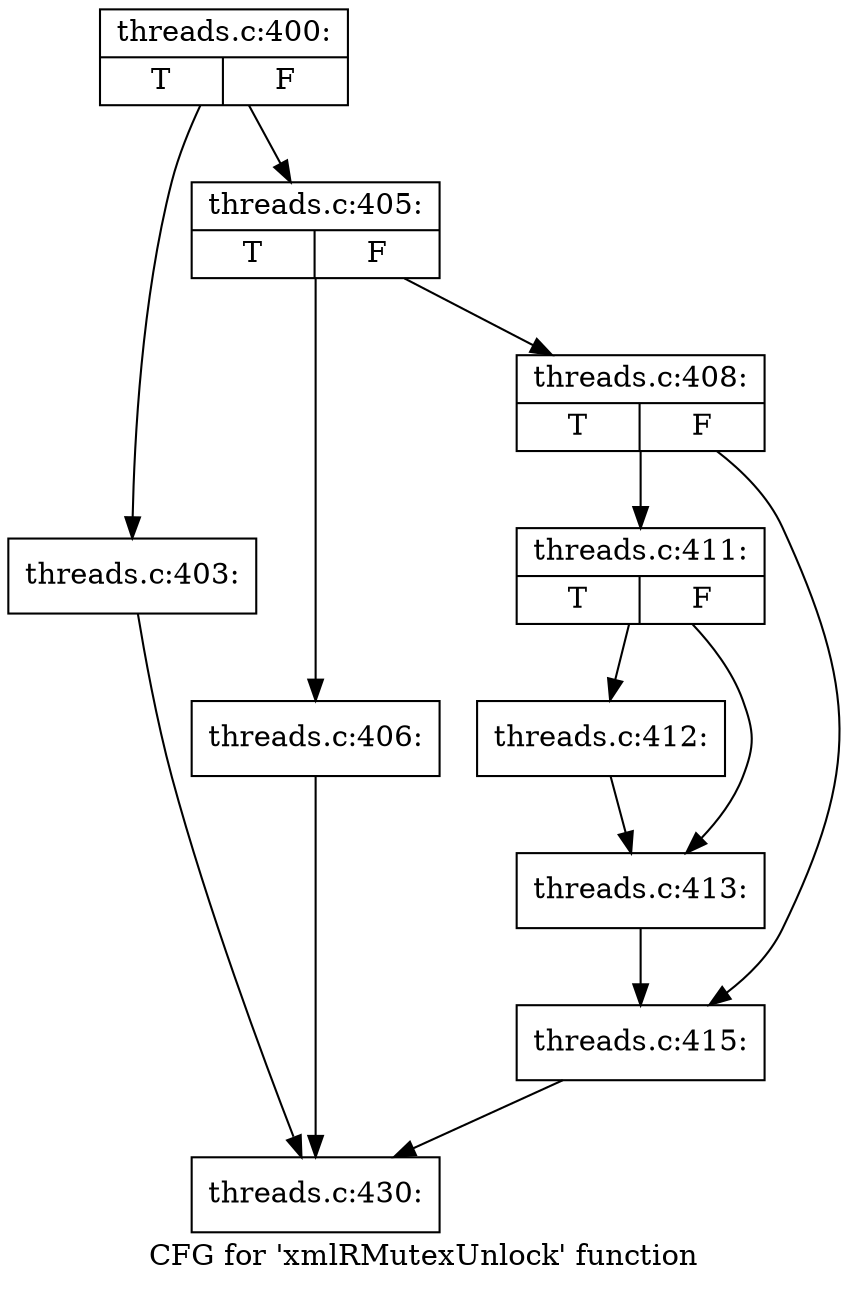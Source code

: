 digraph "CFG for 'xmlRMutexUnlock' function" {
	label="CFG for 'xmlRMutexUnlock' function";

	Node0x471a190 [shape=record,label="{threads.c:400:|{<s0>T|<s1>F}}"];
	Node0x471a190 -> Node0x471f2f0;
	Node0x471a190 -> Node0x471f340;
	Node0x471f2f0 [shape=record,label="{threads.c:403:}"];
	Node0x471f2f0 -> Node0x471f490;
	Node0x471f340 [shape=record,label="{threads.c:405:|{<s0>T|<s1>F}}"];
	Node0x471f340 -> Node0x4719f70;
	Node0x471f340 -> Node0x4719fc0;
	Node0x4719f70 [shape=record,label="{threads.c:406:}"];
	Node0x4719f70 -> Node0x471f490;
	Node0x4719fc0 [shape=record,label="{threads.c:408:|{<s0>T|<s1>F}}"];
	Node0x4719fc0 -> Node0x47204c0;
	Node0x4719fc0 -> Node0x4720510;
	Node0x47204c0 [shape=record,label="{threads.c:411:|{<s0>T|<s1>F}}"];
	Node0x47204c0 -> Node0x4720a00;
	Node0x47204c0 -> Node0x4720a50;
	Node0x4720a00 [shape=record,label="{threads.c:412:}"];
	Node0x4720a00 -> Node0x4720a50;
	Node0x4720a50 [shape=record,label="{threads.c:413:}"];
	Node0x4720a50 -> Node0x4720510;
	Node0x4720510 [shape=record,label="{threads.c:415:}"];
	Node0x4720510 -> Node0x471f490;
	Node0x471f490 [shape=record,label="{threads.c:430:}"];
}
